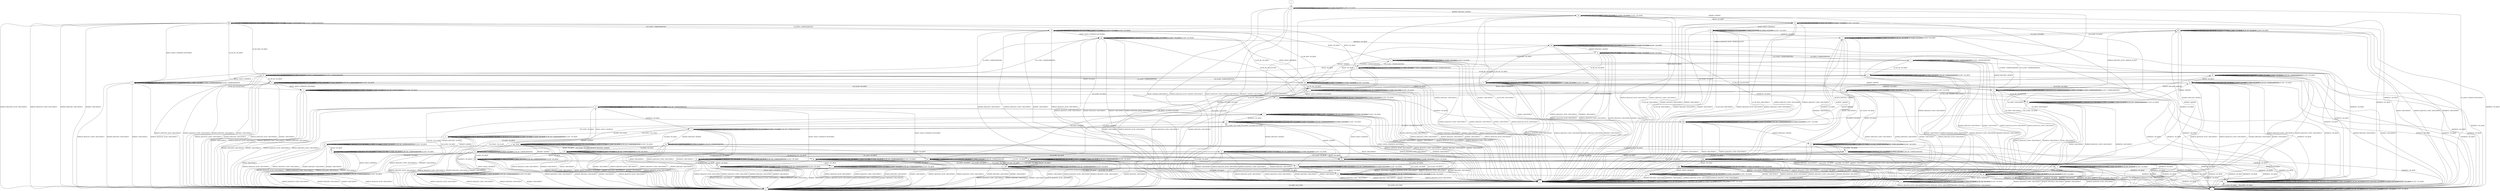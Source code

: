 digraph "" {
	graph ["Incoming time"=2.174516201019287,
		"Outgoing time"=3.0931763648986816,
		Output="{'States': 67, 'Transitions': 859, 'Filename': '../results/ssh/BitVise-BitVise-cvc4-1.dot'}",
		Reference="{'States': 67, 'Transitions': 859, 'Filename': '../subjects/ssh/BitVise.dot'}",
		Solver=cvc4,
		Updated="{'States': 67, 'Transitions': 859, 'Filename': '../subjects/ssh/BitVise.dot'}",
		"f-measure"=1.0,
		precision=1.0,
		recall=1.0
	];
	a -> a	[key=0,
		label="UA_PK_NOK / UNIMPLEMENTED"];
	a -> a	[key=1,
		label="CH_REQUEST_PTY / CH_NONE"];
	a -> a	[key=2,
		label="CH_DATA / CH_NONE"];
	a -> a	[key=3,
		label="UA_PK_OK / UNIMPLEMENTED"];
	a -> a	[key=4,
		label="CH_CLOSE / CH_NONE"];
	a -> a	[key=5,
		label="CH_EOF / CH_NONE"];
	a -> f	[key=0,
		label="SERVICE_REQUEST_AUTH / DISCONNECT"];
	a -> f	[key=1,
		label="SERVICE_REQUEST_CONN / DISCONNECT"];
	a -> f	[key=2,
		label="KEXINIT_PROCEED / DISCONNECT"];
	a -> f	[key=3,
		label="KEXINIT / DISCONNECT"];
	a -> l	[key=0,
		label="NEWKEYS / NO_RESP"];
	a -> p	[key=0,
		label="KEX30 / KEX31+NEWKEYS"];
	a -> mm	[key=0,
		label="CH_OPEN / NO_RESP"];
	b -> b	[key=0,
		label="UA_PK_NOK / UNIMPLEMENTED"];
	b -> b	[key=1,
		label="SERVICE_REQUEST_AUTH / SERVICE_ACCEPT"];
	b -> b	[key=2,
		label="CH_REQUEST_PTY / NO_RESP"];
	b -> b	[key=3,
		label="CH_OPEN / CH_MAX"];
	b -> b	[key=4,
		label="CH_DATA / NO_RESP"];
	b -> b	[key=5,
		label="UA_PK_OK / UNIMPLEMENTED"];
	b -> b	[key=6,
		label="CH_EOF / NO_RESP"];
	b -> g	[key=0,
		label="KEX30 / DISCONNECT"];
	b -> g	[key=1,
		label="SERVICE_REQUEST_CONN / DISCONNECT"];
	b -> g	[key=2,
		label="NEWKEYS / DISCONNECT"];
	b -> k	[key=0,
		label="KEXINIT / KEXINIT"];
	b -> rr	[key=0,
		label="CH_CLOSE / NO_RESP"];
	b -> xx	[key=0,
		label="KEXINIT_PROCEED / KEXINIT"];
	c -> c	[key=0,
		label="UA_PK_NOK / UNIMPLEMENTED"];
	c -> c	[key=1,
		label="KEX30 / NO_RESP"];
	c -> c	[key=2,
		label="CH_REQUEST_PTY / CH_NONE"];
	c -> c	[key=3,
		label="CH_DATA / CH_NONE"];
	c -> c	[key=4,
		label="UA_PK_OK / UNIMPLEMENTED"];
	c -> c	[key=5,
		label="CH_CLOSE / CH_NONE"];
	c -> c	[key=6,
		label="CH_EOF / CH_NONE"];
	c -> f	[key=0,
		label="SERVICE_REQUEST_AUTH / DISCONNECT"];
	c -> f	[key=1,
		label="SERVICE_REQUEST_CONN / DISCONNECT"];
	c -> f	[key=2,
		label="KEXINIT_PROCEED / DISCONNECT"];
	c -> f	[key=3,
		label="KEXINIT / DISCONNECT"];
	c -> cc	[key=0,
		label="CH_OPEN / CH_OPEN_SUCCESS"];
	c -> rr	[key=0,
		label="NEWKEYS / NO_RESP"];
	d -> d	[key=0,
		label="UA_PK_NOK / UNIMPLEMENTED"];
	d -> d	[key=1,
		label="CH_REQUEST_PTY / CH_NONE"];
	d -> d	[key=2,
		label="CH_DATA / CH_NONE"];
	d -> d	[key=3,
		label="UA_PK_OK / UNIMPLEMENTED"];
	d -> d	[key=4,
		label="CH_CLOSE / CH_NONE"];
	d -> d	[key=5,
		label="CH_EOF / CH_NONE"];
	d -> f	[key=0,
		label="SERVICE_REQUEST_AUTH / DISCONNECT"];
	d -> f	[key=1,
		label="SERVICE_REQUEST_CONN / DISCONNECT"];
	d -> f	[key=2,
		label="KEXINIT_PROCEED / DISCONNECT"];
	d -> f	[key=3,
		label="KEXINIT / DISCONNECT"];
	d -> l	[key=0,
		label="NEWKEYS / NO_RESP"];
	d -> s	[key=0,
		label="KEX30 / NO_RESP"];
	d -> ii	[key=0,
		label="CH_OPEN / NO_RESP"];
	e -> e	[key=0,
		label="UA_PK_NOK / UNIMPLEMENTED"];
	e -> e	[key=1,
		label="CH_REQUEST_PTY / NO_RESP"];
	e -> e	[key=2,
		label="CH_OPEN / CH_MAX"];
	e -> e	[key=3,
		label="CH_DATA / NO_RESP"];
	e -> e	[key=4,
		label="UA_PK_OK / UNIMPLEMENTED"];
	e -> e	[key=5,
		label="CH_EOF / NO_RESP"];
	e -> g	[key=0,
		label="SERVICE_REQUEST_AUTH / DISCONNECT"];
	e -> g	[key=1,
		label="SERVICE_REQUEST_CONN / DISCONNECT"];
	e -> g	[key=2,
		label="KEXINIT_PROCEED / DISCONNECT"];
	e -> g	[key=3,
		label="KEXINIT / DISCONNECT"];
	e -> y	[key=0,
		label="NEWKEYS / NO_RESP"];
	e -> ww	[key=0,
		label="CH_CLOSE / NO_RESP"];
	e -> jjj	[key=0,
		label="KEX30 / KEX31+NEWKEYS+BUFFERED"];
	f -> f	[key=0,
		label="UA_PK_NOK / NO_CONN"];
	f -> f	[key=1,
		label="KEX30 / NO_CONN"];
	f -> f	[key=2,
		label="SERVICE_REQUEST_AUTH / NO_CONN"];
	f -> f	[key=3,
		label="SERVICE_REQUEST_CONN / NO_CONN"];
	f -> f	[key=4,
		label="NEWKEYS / NO_CONN"];
	f -> f	[key=5,
		label="CH_REQUEST_PTY / CH_NONE"];
	f -> f	[key=6,
		label="CH_DATA / CH_NONE"];
	f -> f	[key=7,
		label="UA_PK_OK / NO_CONN"];
	f -> f	[key=8,
		label="KEXINIT_PROCEED / NO_CONN"];
	f -> f	[key=9,
		label="CH_CLOSE / CH_NONE"];
	f -> f	[key=10,
		label="KEXINIT / NO_CONN"];
	f -> f	[key=11,
		label="CH_EOF / CH_NONE"];
	f -> g	[key=0,
		label="CH_OPEN / NO_CONN"];
	g -> f	[key=0,
		label="CH_CLOSE / NO_CONN"];
	g -> g	[key=0,
		label="UA_PK_NOK / NO_CONN"];
	g -> g	[key=1,
		label="KEX30 / NO_CONN"];
	g -> g	[key=2,
		label="SERVICE_REQUEST_AUTH / NO_CONN"];
	g -> g	[key=3,
		label="SERVICE_REQUEST_CONN / NO_CONN"];
	g -> g	[key=4,
		label="NEWKEYS / NO_CONN"];
	g -> g	[key=5,
		label="CH_REQUEST_PTY / NO_CONN"];
	g -> g	[key=6,
		label="CH_OPEN / CH_MAX"];
	g -> g	[key=7,
		label="CH_DATA / NO_CONN"];
	g -> g	[key=8,
		label="UA_PK_OK / NO_CONN"];
	g -> g	[key=9,
		label="KEXINIT_PROCEED / NO_CONN"];
	g -> g	[key=10,
		label="KEXINIT / NO_CONN"];
	g -> g	[key=11,
		label="CH_EOF / NO_CONN"];
	h -> g	[key=0,
		label="SERVICE_REQUEST_AUTH / DISCONNECT"];
	h -> g	[key=1,
		label="SERVICE_REQUEST_CONN / DISCONNECT"];
	h -> g	[key=2,
		label="KEXINIT_PROCEED / DISCONNECT"];
	h -> g	[key=3,
		label="KEXINIT / DISCONNECT"];
	h -> h	[key=0,
		label="UA_PK_NOK / NO_RESP"];
	h -> h	[key=1,
		label="KEX30 / NO_RESP"];
	h -> h	[key=2,
		label="CH_REQUEST_PTY / NO_RESP"];
	h -> h	[key=3,
		label="CH_OPEN / CH_MAX"];
	h -> h	[key=4,
		label="CH_DATA / NO_RESP"];
	h -> h	[key=5,
		label="UA_PK_OK / NO_RESP"];
	h -> h	[key=6,
		label="CH_EOF / NO_RESP"];
	h -> r	[key=0,
		label="CH_CLOSE / NO_RESP"];
	h -> eee	[key=0,
		label="NEWKEYS / NO_RESP"];
	i -> vv	[key=0];
	j -> f	[key=0,
		label="KEX30 / DISCONNECT"];
	j -> f	[key=1,
		label="SERVICE_REQUEST_CONN / DISCONNECT"];
	j -> f	[key=2,
		label="NEWKEYS / DISCONNECT"];
	j -> j	[key=0,
		label="UA_PK_NOK / NO_RESP"];
	j -> j	[key=1,
		label="CH_REQUEST_PTY / CH_NONE"];
	j -> j	[key=2,
		label="CH_DATA / CH_NONE"];
	j -> j	[key=3,
		label="UA_PK_OK / NO_RESP"];
	j -> j	[key=4,
		label="CH_CLOSE / CH_NONE"];
	j -> j	[key=5,
		label="CH_EOF / CH_NONE"];
	j -> ddd	[key=0,
		label="KEXINIT_PROCEED / KEXINIT"];
	j -> eee	[key=0,
		label="CH_OPEN / NO_RESP"];
	j -> ggg	[key=0,
		label="KEXINIT / KEXINIT"];
	j -> ooo	[key=0,
		label="SERVICE_REQUEST_AUTH / SERVICE_ACCEPT"];
	k -> g	[key=0,
		label="SERVICE_REQUEST_AUTH / DISCONNECT"];
	k -> g	[key=1,
		label="SERVICE_REQUEST_CONN / DISCONNECT"];
	k -> g	[key=2,
		label="KEXINIT_PROCEED / DISCONNECT"];
	k -> g	[key=3,
		label="KEXINIT / DISCONNECT"];
	k -> k	[key=0,
		label="UA_PK_NOK / UNIMPLEMENTED"];
	k -> k	[key=1,
		label="CH_REQUEST_PTY / NO_RESP"];
	k -> k	[key=2,
		label="CH_OPEN / CH_MAX"];
	k -> k	[key=3,
		label="CH_DATA / NO_RESP"];
	k -> k	[key=4,
		label="UA_PK_OK / UNIMPLEMENTED"];
	k -> k	[key=5,
		label="CH_EOF / NO_RESP"];
	k -> y	[key=0,
		label="NEWKEYS / NO_RESP"];
	k -> bb	[key=0,
		label="CH_CLOSE / NO_RESP"];
	k -> ll	[key=0,
		label="KEX30 / KEX31+NEWKEYS"];
	l -> l	[key=0,
		label="UA_PK_NOK / NO_RESP"];
	l -> l	[key=1,
		label="KEX30 / NO_RESP"];
	l -> l	[key=2,
		label="SERVICE_REQUEST_AUTH / NO_RESP"];
	l -> l	[key=3,
		label="SERVICE_REQUEST_CONN / NO_RESP"];
	l -> l	[key=4,
		label="NEWKEYS / NO_RESP"];
	l -> l	[key=5,
		label="CH_REQUEST_PTY / CH_NONE"];
	l -> l	[key=6,
		label="CH_DATA / CH_NONE"];
	l -> l	[key=7,
		label="UA_PK_OK / NO_RESP"];
	l -> l	[key=8,
		label="KEXINIT_PROCEED / NO_RESP"];
	l -> l	[key=9,
		label="CH_CLOSE / CH_NONE"];
	l -> l	[key=10,
		label="KEXINIT / NO_RESP"];
	l -> l	[key=11,
		label="CH_EOF / CH_NONE"];
	l -> y	[key=0,
		label="CH_OPEN / NO_RESP"];
	m -> g	[key=0,
		label="SERVICE_REQUEST_AUTH / DISCONNECT"];
	m -> g	[key=1,
		label="SERVICE_REQUEST_CONN / DISCONNECT"];
	m -> g	[key=2,
		label="KEXINIT_PROCEED / DISCONNECT"];
	m -> g	[key=3,
		label="KEXINIT / DISCONNECT"];
	m -> m	[key=0,
		label="UA_PK_NOK / UNIMPLEMENTED"];
	m -> m	[key=1,
		label="CH_OPEN / CH_MAX"];
	m -> m	[key=2,
		label="UA_PK_OK / UNIMPLEMENTED"];
	m -> y	[key=0,
		label="NEWKEYS / NO_RESP"];
	m -> cc	[key=0,
		label="KEX30 / KEX31+NEWKEYS"];
	m -> mm	[key=0,
		label="CH_REQUEST_PTY / NO_RESP"];
	m -> ww	[key=0,
		label="CH_CLOSE / NO_RESP"];
	m -> bbb	[key=0,
		label="CH_DATA / NO_RESP"];
	m -> nnn	[key=0,
		label="CH_EOF / NO_RESP"];
	n -> g	[key=0,
		label="SERVICE_REQUEST_AUTH / DISCONNECT"];
	n -> g	[key=1,
		label="SERVICE_REQUEST_CONN / DISCONNECT"];
	n -> g	[key=2,
		label="KEXINIT_PROCEED / DISCONNECT"];
	n -> g	[key=3,
		label="KEXINIT / DISCONNECT"];
	n -> n	[key=0,
		label="UA_PK_NOK / NO_RESP"];
	n -> n	[key=1,
		label="CH_REQUEST_PTY / UNIMPLEMENTED"];
	n -> n	[key=2,
		label="CH_OPEN / CH_MAX"];
	n -> n	[key=3,
		label="CH_DATA / UNIMPLEMENTED"];
	n -> n	[key=4,
		label="CH_EOF / UNIMPLEMENTED"];
	n -> q	[key=0,
		label="UA_PK_OK / NO_RESP"];
	n -> u	[key=0,
		label="CH_CLOSE / UNIMPLEMENTED"];
	n -> y	[key=0,
		label="NEWKEYS / NO_RESP"];
	n -> kkk	[key=0,
		label="KEX30 / NO_RESP"];
	o -> f	[key=0,
		label="SERVICE_REQUEST_AUTH / DISCONNECT"];
	o -> f	[key=1,
		label="SERVICE_REQUEST_CONN / DISCONNECT"];
	o -> f	[key=2,
		label="KEXINIT_PROCEED / DISCONNECT"];
	o -> f	[key=3,
		label="KEXINIT / DISCONNECT"];
	o -> l	[key=0,
		label="NEWKEYS / NO_RESP"];
	o -> o	[key=0,
		label="UA_PK_NOK / UNIMPLEMENTED"];
	o -> o	[key=1,
		label="CH_REQUEST_PTY / CH_NONE"];
	o -> o	[key=2,
		label="CH_DATA / CH_NONE"];
	o -> o	[key=3,
		label="UA_PK_OK / UNIMPLEMENTED"];
	o -> o	[key=4,
		label="CH_CLOSE / CH_NONE"];
	o -> o	[key=5,
		label="CH_EOF / CH_NONE"];
	o -> oo	[key=0,
		label="CH_OPEN / NO_RESP"];
	o -> ww	[key=0,
		label="KEX30 / NO_RESP"];
	p -> f	[key=0,
		label="SERVICE_REQUEST_AUTH / DISCONNECT"];
	p -> f	[key=1,
		label="SERVICE_REQUEST_CONN / DISCONNECT"];
	p -> f	[key=2,
		label="KEXINIT_PROCEED / DISCONNECT"];
	p -> f	[key=3,
		label="KEXINIT / DISCONNECT"];
	p -> p	[key=0,
		label="UA_PK_NOK / UNIMPLEMENTED"];
	p -> p	[key=1,
		label="KEX30 / NO_RESP"];
	p -> p	[key=2,
		label="CH_REQUEST_PTY / CH_NONE"];
	p -> p	[key=3,
		label="CH_DATA / CH_NONE"];
	p -> p	[key=4,
		label="UA_PK_OK / UNIMPLEMENTED"];
	p -> p	[key=5,
		label="CH_CLOSE / CH_NONE"];
	p -> p	[key=6,
		label="CH_EOF / CH_NONE"];
	p -> cc	[key=0,
		label="CH_OPEN / CH_OPEN_SUCCESS"];
	p -> hhh	[key=0,
		label="NEWKEYS / NO_RESP"];
	q -> d	[key=0,
		label="CH_CLOSE / NO_RESP"];
	q -> g	[key=0,
		label="SERVICE_REQUEST_AUTH / DISCONNECT"];
	q -> g	[key=1,
		label="SERVICE_REQUEST_CONN / DISCONNECT"];
	q -> g	[key=2,
		label="KEXINIT_PROCEED / DISCONNECT"];
	q -> g	[key=3,
		label="KEXINIT / DISCONNECT"];
	q -> q	[key=0,
		label="UA_PK_NOK / UNIMPLEMENTED"];
	q -> q	[key=1,
		label="CH_REQUEST_PTY / NO_RESP"];
	q -> q	[key=2,
		label="CH_OPEN / CH_MAX"];
	q -> q	[key=3,
		label="CH_DATA / NO_RESP"];
	q -> q	[key=4,
		label="UA_PK_OK / UNIMPLEMENTED"];
	q -> q	[key=5,
		label="CH_EOF / NO_RESP"];
	q -> y	[key=0,
		label="NEWKEYS / NO_RESP"];
	q -> tt	[key=0,
		label="KEX30 / NO_RESP"];
	r -> f	[key=0,
		label="SERVICE_REQUEST_AUTH / DISCONNECT"];
	r -> f	[key=1,
		label="SERVICE_REQUEST_CONN / DISCONNECT"];
	r -> f	[key=2,
		label="KEXINIT_PROCEED / DISCONNECT"];
	r -> f	[key=3,
		label="KEXINIT / DISCONNECT"];
	r -> h	[key=0,
		label="CH_OPEN / NO_RESP"];
	r -> j	[key=0,
		label="NEWKEYS / NO_RESP"];
	r -> r	[key=0,
		label="UA_PK_NOK / NO_RESP"];
	r -> r	[key=1,
		label="KEX30 / NO_RESP"];
	r -> r	[key=2,
		label="CH_REQUEST_PTY / CH_NONE"];
	r -> r	[key=3,
		label="CH_DATA / CH_NONE"];
	r -> r	[key=4,
		label="UA_PK_OK / NO_RESP"];
	r -> r	[key=5,
		label="CH_CLOSE / CH_NONE"];
	r -> r	[key=6,
		label="CH_EOF / CH_NONE"];
	s -> f	[key=0,
		label="SERVICE_REQUEST_AUTH / DISCONNECT"];
	s -> f	[key=1,
		label="SERVICE_REQUEST_CONN / DISCONNECT"];
	s -> f	[key=2,
		label="KEXINIT_PROCEED / DISCONNECT"];
	s -> f	[key=3,
		label="KEXINIT / DISCONNECT"];
	s -> l	[key=0,
		label="NEWKEYS / NO_RESP"];
	s -> p	[key=0,
		label="KEX30 / KEX31+NEWKEYS+BUFFERED"];
	s -> s	[key=0,
		label="UA_PK_NOK / UNIMPLEMENTED"];
	s -> s	[key=1,
		label="CH_REQUEST_PTY / CH_NONE"];
	s -> s	[key=2,
		label="CH_DATA / CH_NONE"];
	s -> s	[key=3,
		label="UA_PK_OK / UNIMPLEMENTED"];
	s -> s	[key=4,
		label="CH_CLOSE / CH_NONE"];
	s -> s	[key=5,
		label="CH_EOF / CH_NONE"];
	s -> mm	[key=0,
		label="CH_OPEN / NO_RESP"];
	t -> g	[key=0,
		label="SERVICE_REQUEST_AUTH / DISCONNECT"];
	t -> g	[key=1,
		label="SERVICE_REQUEST_CONN / DISCONNECT"];
	t -> g	[key=2,
		label="KEXINIT_PROCEED / DISCONNECT"];
	t -> g	[key=3,
		label="KEXINIT / DISCONNECT"];
	t -> n	[key=0,
		label="UA_PK_NOK / NO_RESP"];
	t -> q	[key=0,
		label="UA_PK_OK / NO_RESP"];
	t -> t	[key=0,
		label="CH_REQUEST_PTY / UNIMPLEMENTED"];
	t -> t	[key=1,
		label="CH_OPEN / CH_MAX"];
	t -> t	[key=2,
		label="CH_DATA / UNIMPLEMENTED"];
	t -> t	[key=3,
		label="CH_EOF / UNIMPLEMENTED"];
	t -> y	[key=0,
		label="NEWKEYS / NO_RESP"];
	t -> yy	[key=0,
		label="KEX30 / NO_RESP"];
	t -> iii	[key=0,
		label="CH_CLOSE / UNIMPLEMENTED"];
	u -> d	[key=0,
		label="UA_PK_OK / NO_RESP"];
	u -> f	[key=0,
		label="SERVICE_REQUEST_AUTH / DISCONNECT"];
	u -> f	[key=1,
		label="SERVICE_REQUEST_CONN / DISCONNECT"];
	u -> f	[key=2,
		label="KEXINIT_PROCEED / DISCONNECT"];
	u -> f	[key=3,
		label="KEXINIT / DISCONNECT"];
	u -> l	[key=0,
		label="NEWKEYS / NO_RESP"];
	u -> n	[key=0,
		label="CH_OPEN / UNIMPLEMENTED"];
	u -> u	[key=0,
		label="UA_PK_NOK / NO_RESP"];
	u -> u	[key=1,
		label="CH_REQUEST_PTY / CH_NONE"];
	u -> u	[key=2,
		label="CH_DATA / CH_NONE"];
	u -> u	[key=3,
		label="CH_CLOSE / CH_NONE"];
	u -> u	[key=4,
		label="CH_EOF / CH_NONE"];
	u -> ff	[key=0,
		label="KEX30 / NO_RESP"];
	v -> g	[key=0,
		label="SERVICE_REQUEST_AUTH / DISCONNECT"];
	v -> g	[key=1,
		label="SERVICE_REQUEST_CONN / DISCONNECT"];
	v -> g	[key=2,
		label="KEXINIT_PROCEED / DISCONNECT"];
	v -> g	[key=3,
		label="KEXINIT / DISCONNECT"];
	v -> v	[key=0,
		label="UA_PK_NOK / UA_FAILURE"];
	v -> v	[key=1,
		label="KEX30 / NO_RESP"];
	v -> v	[key=2,
		label="CH_REQUEST_PTY / UNIMPLEMENTED"];
	v -> v	[key=3,
		label="CH_OPEN / CH_MAX"];
	v -> v	[key=4,
		label="CH_DATA / UNIMPLEMENTED"];
	v -> v	[key=5,
		label="CH_EOF / UNIMPLEMENTED"];
	v -> x	[key=0,
		label="UA_PK_OK / UA_SUCCESS"];
	v -> gg	[key=0,
		label="CH_CLOSE / UNIMPLEMENTED"];
	v -> ss	[key=0,
		label="NEWKEYS / NO_RESP"];
	w -> g	[key=0,
		label="SERVICE_REQUEST_AUTH / DISCONNECT"];
	w -> g	[key=1,
		label="SERVICE_REQUEST_CONN / DISCONNECT"];
	w -> g	[key=2,
		label="KEXINIT_PROCEED / DISCONNECT"];
	w -> g	[key=3,
		label="KEXINIT / DISCONNECT"];
	w -> w	[key=0,
		label="UA_PK_NOK / NO_RESP"];
	w -> w	[key=1,
		label="CH_REQUEST_PTY / NO_RESP"];
	w -> w	[key=2,
		label="CH_OPEN / CH_MAX"];
	w -> w	[key=3,
		label="CH_DATA / NO_RESP"];
	w -> w	[key=4,
		label="UA_PK_OK / NO_RESP"];
	w -> w	[key=5,
		label="CH_EOF / NO_RESP"];
	w -> y	[key=0,
		label="NEWKEYS / NO_RESP"];
	w -> pp	[key=0,
		label="KEX30 / NO_RESP"];
	w -> ddd	[key=0,
		label="CH_CLOSE / NO_RESP"];
	x -> g	[key=0,
		label="SERVICE_REQUEST_AUTH / DISCONNECT"];
	x -> g	[key=1,
		label="SERVICE_REQUEST_CONN / DISCONNECT"];
	x -> g	[key=2,
		label="KEXINIT_PROCEED / DISCONNECT"];
	x -> g	[key=3,
		label="KEXINIT / DISCONNECT"];
	x -> p	[key=0,
		label="CH_CLOSE / NO_RESP"];
	x -> x	[key=0,
		label="UA_PK_NOK / UNIMPLEMENTED"];
	x -> x	[key=1,
		label="KEX30 / NO_RESP"];
	x -> x	[key=2,
		label="CH_REQUEST_PTY / NO_RESP"];
	x -> x	[key=3,
		label="CH_OPEN / CH_MAX"];
	x -> x	[key=4,
		label="CH_DATA / NO_RESP"];
	x -> x	[key=5,
		label="UA_PK_OK / UNIMPLEMENTED"];
	x -> x	[key=6,
		label="CH_EOF / NO_RESP"];
	x -> fff	[key=0,
		label="NEWKEYS / NO_RESP"];
	y -> l	[key=0,
		label="CH_CLOSE / NO_RESP"];
	y -> y	[key=0,
		label="UA_PK_NOK / NO_RESP"];
	y -> y	[key=1,
		label="KEX30 / NO_RESP"];
	y -> y	[key=2,
		label="SERVICE_REQUEST_AUTH / NO_RESP"];
	y -> y	[key=3,
		label="SERVICE_REQUEST_CONN / NO_RESP"];
	y -> y	[key=4,
		label="NEWKEYS / NO_RESP"];
	y -> y	[key=5,
		label="CH_REQUEST_PTY / NO_RESP"];
	y -> y	[key=6,
		label="CH_OPEN / CH_MAX"];
	y -> y	[key=7,
		label="CH_DATA / NO_RESP"];
	y -> y	[key=8,
		label="UA_PK_OK / NO_RESP"];
	y -> y	[key=9,
		label="KEXINIT_PROCEED / NO_RESP"];
	y -> y	[key=10,
		label="KEXINIT / NO_RESP"];
	y -> y	[key=11,
		label="CH_EOF / NO_RESP"];
	z -> b	[key=0,
		label="CH_EOF / CH_CLOSE"];
	z -> g	[key=0,
		label="KEX30 / DISCONNECT"];
	z -> g	[key=1,
		label="SERVICE_REQUEST_CONN / DISCONNECT"];
	z -> g	[key=2,
		label="NEWKEYS / DISCONNECT"];
	z -> m	[key=0,
		label="KEXINIT / KEXINIT"];
	z -> z	[key=0,
		label="UA_PK_NOK / UNIMPLEMENTED"];
	z -> z	[key=1,
		label="SERVICE_REQUEST_AUTH / SERVICE_ACCEPT"];
	z -> z	[key=2,
		label="CH_REQUEST_PTY / CH_SUCCESS"];
	z -> z	[key=3,
		label="CH_OPEN / CH_MAX"];
	z -> z	[key=4,
		label="UA_PK_OK / UNIMPLEMENTED"];
	z -> ee	[key=0,
		label="KEXINIT_PROCEED / KEXINIT"];
	z -> rr	[key=0,
		label="CH_CLOSE / CH_CLOSE"];
	z -> mmm	[key=0,
		label="CH_DATA / NO_RESP"];
	aa -> a	[key=0,
		label="CH_CLOSE / NO_RESP"];
	aa -> g	[key=0,
		label="SERVICE_REQUEST_AUTH / DISCONNECT"];
	aa -> g	[key=1,
		label="SERVICE_REQUEST_CONN / DISCONNECT"];
	aa -> g	[key=2,
		label="KEXINIT_PROCEED / DISCONNECT"];
	aa -> g	[key=3,
		label="KEXINIT / DISCONNECT"];
	aa -> x	[key=0,
		label="KEX30 / KEX31+NEWKEYS"];
	aa -> y	[key=0,
		label="NEWKEYS / NO_RESP"];
	aa -> aa	[key=0,
		label="UA_PK_NOK / UNIMPLEMENTED"];
	aa -> aa	[key=1,
		label="CH_REQUEST_PTY / NO_RESP"];
	aa -> aa	[key=2,
		label="CH_OPEN / CH_MAX"];
	aa -> aa	[key=3,
		label="CH_DATA / NO_RESP"];
	aa -> aa	[key=4,
		label="UA_PK_OK / UNIMPLEMENTED"];
	aa -> aa	[key=5,
		label="CH_EOF / NO_RESP"];
	bb -> c	[key=0,
		label="KEX30 / KEX31+NEWKEYS"];
	bb -> f	[key=0,
		label="SERVICE_REQUEST_AUTH / DISCONNECT"];
	bb -> f	[key=1,
		label="SERVICE_REQUEST_CONN / DISCONNECT"];
	bb -> f	[key=2,
		label="KEXINIT_PROCEED / DISCONNECT"];
	bb -> f	[key=3,
		label="KEXINIT / DISCONNECT"];
	bb -> l	[key=0,
		label="NEWKEYS / NO_RESP"];
	bb -> bb	[key=0,
		label="UA_PK_NOK / UNIMPLEMENTED"];
	bb -> bb	[key=1,
		label="CH_REQUEST_PTY / CH_NONE"];
	bb -> bb	[key=2,
		label="CH_DATA / CH_NONE"];
	bb -> bb	[key=3,
		label="UA_PK_OK / UNIMPLEMENTED"];
	bb -> bb	[key=4,
		label="CH_CLOSE / CH_NONE"];
	bb -> bb	[key=5,
		label="CH_EOF / CH_NONE"];
	bb -> uu	[key=0,
		label="CH_OPEN / NO_RESP"];
	cc -> c	[key=0,
		label="CH_CLOSE / CH_CLOSE"];
	cc -> g	[key=0,
		label="SERVICE_REQUEST_AUTH / DISCONNECT"];
	cc -> g	[key=1,
		label="SERVICE_REQUEST_CONN / DISCONNECT"];
	cc -> g	[key=2,
		label="KEXINIT_PROCEED / DISCONNECT"];
	cc -> g	[key=3,
		label="KEXINIT / DISCONNECT"];
	cc -> z	[key=0,
		label="NEWKEYS / NO_RESP"];
	cc -> cc	[key=0,
		label="UA_PK_NOK / UNIMPLEMENTED"];
	cc -> cc	[key=1,
		label="KEX30 / NO_RESP"];
	cc -> cc	[key=2,
		label="CH_REQUEST_PTY / CH_SUCCESS"];
	cc -> cc	[key=3,
		label="CH_OPEN / CH_MAX"];
	cc -> cc	[key=4,
		label="UA_PK_OK / UNIMPLEMENTED"];
	cc -> ll	[key=0,
		label="CH_EOF / CH_CLOSE"];
	cc -> jjj	[key=0,
		label="CH_DATA / NO_RESP"];
	dd -> g	[key=0,
		label="SERVICE_REQUEST_AUTH / DISCONNECT"];
	dd -> g	[key=1,
		label="SERVICE_REQUEST_CONN / DISCONNECT"];
	dd -> g	[key=2,
		label="KEXINIT_PROCEED / DISCONNECT"];
	dd -> g	[key=3,
		label="KEXINIT / DISCONNECT"];
	dd -> o	[key=0,
		label="CH_CLOSE / NO_RESP"];
	dd -> y	[key=0,
		label="NEWKEYS / NO_RESP"];
	dd -> dd	[key=0,
		label="UA_PK_NOK / UNIMPLEMENTED"];
	dd -> dd	[key=1,
		label="CH_REQUEST_PTY / NO_RESP"];
	dd -> dd	[key=2,
		label="CH_OPEN / CH_MAX"];
	dd -> dd	[key=3,
		label="CH_DATA / NO_RESP"];
	dd -> dd	[key=4,
		label="UA_PK_OK / UNIMPLEMENTED"];
	dd -> dd	[key=5,
		label="CH_EOF / NO_RESP"];
	dd -> nnn	[key=0,
		label="KEX30 / NO_RESP"];
	ee -> g	[key=0,
		label="SERVICE_REQUEST_AUTH / DISCONNECT"];
	ee -> g	[key=1,
		label="SERVICE_REQUEST_CONN / DISCONNECT"];
	ee -> g	[key=2,
		label="KEXINIT_PROCEED / DISCONNECT"];
	ee -> g	[key=3,
		label="KEXINIT / DISCONNECT"];
	ee -> m	[key=0,
		label="KEX30 / NO_RESP"];
	ee -> o	[key=0,
		label="CH_CLOSE / NO_RESP"];
	ee -> y	[key=0,
		label="NEWKEYS / NO_RESP"];
	ee -> dd	[key=0,
		label="CH_EOF / NO_RESP"];
	ee -> ee	[key=0,
		label="UA_PK_NOK / UNIMPLEMENTED"];
	ee -> ee	[key=1,
		label="CH_OPEN / CH_MAX"];
	ee -> ee	[key=2,
		label="UA_PK_OK / UNIMPLEMENTED"];
	ee -> ii	[key=0,
		label="CH_REQUEST_PTY / NO_RESP"];
	ee -> kk	[key=0,
		label="CH_DATA / NO_RESP"];
	ff -> f	[key=0,
		label="SERVICE_REQUEST_AUTH / DISCONNECT"];
	ff -> f	[key=1,
		label="SERVICE_REQUEST_CONN / DISCONNECT"];
	ff -> f	[key=2,
		label="KEXINIT_PROCEED / DISCONNECT"];
	ff -> f	[key=3,
		label="KEXINIT / DISCONNECT"];
	ff -> l	[key=0,
		label="NEWKEYS / NO_RESP"];
	ff -> s	[key=0,
		label="UA_PK_OK / NO_RESP"];
	ff -> ff	[key=0,
		label="UA_PK_NOK / NO_RESP"];
	ff -> ff	[key=1,
		label="CH_REQUEST_PTY / CH_NONE"];
	ff -> ff	[key=2,
		label="CH_DATA / CH_NONE"];
	ff -> ff	[key=3,
		label="CH_CLOSE / CH_NONE"];
	ff -> ff	[key=4,
		label="CH_EOF / CH_NONE"];
	ff -> gg	[key=0,
		label="KEX30 / KEX31+NEWKEYS+BUFFERED"];
	ff -> kkk	[key=0,
		label="CH_OPEN / UNIMPLEMENTED"];
	gg -> f	[key=0,
		label="SERVICE_REQUEST_AUTH / DISCONNECT"];
	gg -> f	[key=1,
		label="SERVICE_REQUEST_CONN / DISCONNECT"];
	gg -> f	[key=2,
		label="KEXINIT_PROCEED / DISCONNECT"];
	gg -> f	[key=3,
		label="KEXINIT / DISCONNECT"];
	gg -> p	[key=0,
		label="UA_PK_OK / UA_SUCCESS"];
	gg -> v	[key=0,
		label="CH_OPEN / UNIMPLEMENTED"];
	gg -> gg	[key=0,
		label="UA_PK_NOK / UA_FAILURE"];
	gg -> gg	[key=1,
		label="KEX30 / NO_RESP"];
	gg -> gg	[key=2,
		label="CH_REQUEST_PTY / CH_NONE"];
	gg -> gg	[key=3,
		label="CH_DATA / CH_NONE"];
	gg -> gg	[key=4,
		label="CH_CLOSE / CH_NONE"];
	gg -> gg	[key=5,
		label="CH_EOF / CH_NONE"];
	gg -> ooo	[key=0,
		label="NEWKEYS / NO_RESP"];
	hh -> f	[key=0,
		label="UA_PK_NOK / DISCONNECT"];
	hh -> f	[key=1,
		label="SERVICE_REQUEST_AUTH / DISCONNECT"];
	hh -> f	[key=2,
		label="SERVICE_REQUEST_CONN / DISCONNECT"];
	hh -> f	[key=3,
		label="UA_PK_OK / DISCONNECT"];
	hh -> f	[key=4,
		label="KEXINIT_PROCEED / DISCONNECT"];
	hh -> f	[key=5,
		label="KEXINIT / DISCONNECT"];
	hh -> g	[key=0,
		label="CH_OPEN / DISCONNECT"];
	hh -> l	[key=0,
		label="NEWKEYS / NO_RESP"];
	hh -> hh	[key=0,
		label="CH_REQUEST_PTY / CH_NONE"];
	hh -> hh	[key=1,
		label="CH_DATA / CH_NONE"];
	hh -> hh	[key=2,
		label="CH_CLOSE / CH_NONE"];
	hh -> hh	[key=3,
		label="CH_EOF / CH_NONE"];
	hh -> ccc	[key=0,
		label="KEX30 / NO_RESP"];
	ii -> g	[key=0,
		label="SERVICE_REQUEST_AUTH / DISCONNECT"];
	ii -> g	[key=1,
		label="SERVICE_REQUEST_CONN / DISCONNECT"];
	ii -> g	[key=2,
		label="KEXINIT_PROCEED / DISCONNECT"];
	ii -> g	[key=3,
		label="KEXINIT / DISCONNECT"];
	ii -> o	[key=0,
		label="CH_CLOSE / NO_RESP"];
	ii -> y	[key=0,
		label="NEWKEYS / NO_RESP"];
	ii -> dd	[key=0,
		label="CH_EOF / NO_RESP"];
	ii -> ii	[key=0,
		label="UA_PK_NOK / UNIMPLEMENTED"];
	ii -> ii	[key=1,
		label="CH_REQUEST_PTY / NO_RESP"];
	ii -> ii	[key=2,
		label="CH_OPEN / CH_MAX"];
	ii -> ii	[key=3,
		label="UA_PK_OK / UNIMPLEMENTED"];
	ii -> mm	[key=0,
		label="KEX30 / NO_RESP"];
	ii -> qq	[key=0,
		label="CH_DATA / NO_RESP"];
	jj -> a	[key=0,
		label="KEX30 / NO_RESP"];
	jj -> f	[key=0,
		label="SERVICE_REQUEST_AUTH / DISCONNECT"];
	jj -> f	[key=1,
		label="SERVICE_REQUEST_CONN / DISCONNECT"];
	jj -> f	[key=2,
		label="KEXINIT_PROCEED / DISCONNECT"];
	jj -> f	[key=3,
		label="KEXINIT / DISCONNECT"];
	jj -> l	[key=0,
		label="NEWKEYS / NO_RESP"];
	jj -> ii	[key=0,
		label="CH_OPEN / NO_RESP"];
	jj -> jj	[key=0,
		label="UA_PK_NOK / UNIMPLEMENTED"];
	jj -> jj	[key=1,
		label="CH_REQUEST_PTY / CH_NONE"];
	jj -> jj	[key=2,
		label="CH_DATA / CH_NONE"];
	jj -> jj	[key=3,
		label="UA_PK_OK / UNIMPLEMENTED"];
	jj -> jj	[key=4,
		label="CH_CLOSE / CH_NONE"];
	jj -> jj	[key=5,
		label="CH_EOF / CH_NONE"];
	kk -> g	[key=0,
		label="SERVICE_REQUEST_AUTH / DISCONNECT"];
	kk -> g	[key=1,
		label="SERVICE_REQUEST_CONN / DISCONNECT"];
	kk -> g	[key=2,
		label="KEXINIT_PROCEED / DISCONNECT"];
	kk -> g	[key=3,
		label="KEXINIT / DISCONNECT"];
	kk -> o	[key=0,
		label="CH_CLOSE / NO_RESP"];
	kk -> y	[key=0,
		label="NEWKEYS / NO_RESP"];
	kk -> kk	[key=0,
		label="UA_PK_NOK / UNIMPLEMENTED"];
	kk -> kk	[key=1,
		label="CH_OPEN / CH_MAX"];
	kk -> kk	[key=2,
		label="CH_DATA / NO_RESP"];
	kk -> kk	[key=3,
		label="UA_PK_OK / UNIMPLEMENTED"];
	kk -> kk	[key=4,
		label="CH_EOF / NO_RESP"];
	kk -> qq	[key=0,
		label="CH_REQUEST_PTY / NO_RESP"];
	kk -> bbb	[key=0,
		label="KEX30 / NO_RESP"];
	ll -> b	[key=0,
		label="NEWKEYS / NO_RESP"];
	ll -> c	[key=0,
		label="CH_CLOSE / NO_RESP"];
	ll -> g	[key=0,
		label="SERVICE_REQUEST_AUTH / DISCONNECT"];
	ll -> g	[key=1,
		label="SERVICE_REQUEST_CONN / DISCONNECT"];
	ll -> g	[key=2,
		label="KEXINIT_PROCEED / DISCONNECT"];
	ll -> g	[key=3,
		label="KEXINIT / DISCONNECT"];
	ll -> ll	[key=0,
		label="UA_PK_NOK / UNIMPLEMENTED"];
	ll -> ll	[key=1,
		label="KEX30 / NO_RESP"];
	ll -> ll	[key=2,
		label="CH_REQUEST_PTY / NO_RESP"];
	ll -> ll	[key=3,
		label="CH_OPEN / CH_MAX"];
	ll -> ll	[key=4,
		label="CH_DATA / NO_RESP"];
	ll -> ll	[key=5,
		label="UA_PK_OK / UNIMPLEMENTED"];
	ll -> ll	[key=6,
		label="CH_EOF / NO_RESP"];
	mm -> e	[key=0,
		label="CH_DATA / NO_RESP"];
	mm -> g	[key=0,
		label="SERVICE_REQUEST_AUTH / DISCONNECT"];
	mm -> g	[key=1,
		label="SERVICE_REQUEST_CONN / DISCONNECT"];
	mm -> g	[key=2,
		label="KEXINIT_PROCEED / DISCONNECT"];
	mm -> g	[key=3,
		label="KEXINIT / DISCONNECT"];
	mm -> y	[key=0,
		label="NEWKEYS / NO_RESP"];
	mm -> cc	[key=0,
		label="KEX30 / KEX31+NEWKEYS+BUFFERED"];
	mm -> mm	[key=0,
		label="UA_PK_NOK / UNIMPLEMENTED"];
	mm -> mm	[key=1,
		label="CH_REQUEST_PTY / NO_RESP"];
	mm -> mm	[key=2,
		label="CH_OPEN / CH_MAX"];
	mm -> mm	[key=3,
		label="UA_PK_OK / UNIMPLEMENTED"];
	mm -> ww	[key=0,
		label="CH_CLOSE / NO_RESP"];
	mm -> nnn	[key=0,
		label="CH_EOF / NO_RESP"];
	nn -> f	[key=0,
		label="UA_PK_NOK / DISCONNECT"];
	nn -> f	[key=1,
		label="SERVICE_REQUEST_AUTH / DISCONNECT"];
	nn -> f	[key=2,
		label="SERVICE_REQUEST_CONN / DISCONNECT"];
	nn -> f	[key=3,
		label="UA_PK_OK / DISCONNECT"];
	nn -> f	[key=4,
		label="KEXINIT_PROCEED / DISCONNECT"];
	nn -> f	[key=5,
		label="KEXINIT / DISCONNECT"];
	nn -> g	[key=0,
		label="CH_OPEN / DISCONNECT"];
	nn -> j	[key=0,
		label="NEWKEYS / NO_RESP"];
	nn -> nn	[key=0,
		label="KEX30 / NO_RESP"];
	nn -> nn	[key=1,
		label="CH_REQUEST_PTY / CH_NONE"];
	nn -> nn	[key=2,
		label="CH_DATA / CH_NONE"];
	nn -> nn	[key=3,
		label="CH_CLOSE / CH_NONE"];
	nn -> nn	[key=4,
		label="CH_EOF / CH_NONE"];
	oo -> g	[key=0,
		label="SERVICE_REQUEST_AUTH / DISCONNECT"];
	oo -> g	[key=1,
		label="SERVICE_REQUEST_CONN / DISCONNECT"];
	oo -> g	[key=2,
		label="KEXINIT_PROCEED / DISCONNECT"];
	oo -> g	[key=3,
		label="KEXINIT / DISCONNECT"];
	oo -> o	[key=0,
		label="CH_CLOSE / NO_RESP"];
	oo -> y	[key=0,
		label="NEWKEYS / NO_RESP"];
	oo -> oo	[key=0,
		label="UA_PK_NOK / UNIMPLEMENTED"];
	oo -> oo	[key=1,
		label="CH_REQUEST_PTY / NO_RESP"];
	oo -> oo	[key=2,
		label="CH_OPEN / CH_MAX"];
	oo -> oo	[key=3,
		label="CH_DATA / NO_RESP"];
	oo -> oo	[key=4,
		label="UA_PK_OK / UNIMPLEMENTED"];
	oo -> oo	[key=5,
		label="CH_EOF / NO_RESP"];
	oo -> uu	[key=0,
		label="KEX30 / NO_RESP"];
	pp -> g	[key=0,
		label="SERVICE_REQUEST_AUTH / DISCONNECT"];
	pp -> g	[key=1,
		label="SERVICE_REQUEST_CONN / DISCONNECT"];
	pp -> g	[key=2,
		label="KEXINIT_PROCEED / DISCONNECT"];
	pp -> g	[key=3,
		label="KEXINIT / DISCONNECT"];
	pp -> h	[key=0,
		label="KEX30 / KEX31+NEWKEYS"];
	pp -> y	[key=0,
		label="NEWKEYS / NO_RESP"];
	pp -> pp	[key=0,
		label="UA_PK_NOK / NO_RESP"];
	pp -> pp	[key=1,
		label="CH_REQUEST_PTY / NO_RESP"];
	pp -> pp	[key=2,
		label="CH_OPEN / CH_MAX"];
	pp -> pp	[key=3,
		label="CH_DATA / NO_RESP"];
	pp -> pp	[key=4,
		label="UA_PK_OK / NO_RESP"];
	pp -> pp	[key=5,
		label="CH_EOF / NO_RESP"];
	pp -> ggg	[key=0,
		label="CH_CLOSE / NO_RESP"];
	qq -> e	[key=0,
		label="KEX30 / NO_RESP"];
	qq -> g	[key=0,
		label="SERVICE_REQUEST_AUTH / DISCONNECT"];
	qq -> g	[key=1,
		label="SERVICE_REQUEST_CONN / DISCONNECT"];
	qq -> g	[key=2,
		label="KEXINIT_PROCEED / DISCONNECT"];
	qq -> g	[key=3,
		label="KEXINIT / DISCONNECT"];
	qq -> o	[key=0,
		label="CH_CLOSE / NO_RESP"];
	qq -> y	[key=0,
		label="NEWKEYS / NO_RESP"];
	qq -> qq	[key=0,
		label="UA_PK_NOK / UNIMPLEMENTED"];
	qq -> qq	[key=1,
		label="CH_REQUEST_PTY / NO_RESP"];
	qq -> qq	[key=2,
		label="CH_OPEN / CH_MAX"];
	qq -> qq	[key=3,
		label="CH_DATA / NO_RESP"];
	qq -> qq	[key=4,
		label="UA_PK_OK / UNIMPLEMENTED"];
	qq -> qq	[key=5,
		label="CH_EOF / NO_RESP"];
	rr -> f	[key=0,
		label="KEX30 / DISCONNECT"];
	rr -> f	[key=1,
		label="SERVICE_REQUEST_CONN / DISCONNECT"];
	rr -> f	[key=2,
		label="NEWKEYS / DISCONNECT"];
	rr -> z	[key=0,
		label="CH_OPEN / CH_OPEN_SUCCESS"];
	rr -> bb	[key=0,
		label="KEXINIT / KEXINIT"];
	rr -> rr	[key=0,
		label="UA_PK_NOK / UNIMPLEMENTED"];
	rr -> rr	[key=1,
		label="SERVICE_REQUEST_AUTH / SERVICE_ACCEPT"];
	rr -> rr	[key=2,
		label="CH_REQUEST_PTY / CH_NONE"];
	rr -> rr	[key=3,
		label="CH_DATA / CH_NONE"];
	rr -> rr	[key=4,
		label="UA_PK_OK / UNIMPLEMENTED"];
	rr -> rr	[key=5,
		label="CH_CLOSE / CH_NONE"];
	rr -> rr	[key=6,
		label="CH_EOF / CH_NONE"];
	rr -> zz	[key=0,
		label="KEXINIT_PROCEED / KEXINIT"];
	ss -> g	[key=0,
		label="KEX30 / DISCONNECT"];
	ss -> g	[key=1,
		label="SERVICE_REQUEST_CONN / DISCONNECT"];
	ss -> g	[key=2,
		label="NEWKEYS / DISCONNECT"];
	ss -> t	[key=0,
		label="KEXINIT_PROCEED / KEXINIT"];
	ss -> ss	[key=0,
		label="UA_PK_NOK / UA_FAILURE"];
	ss -> ss	[key=1,
		label="SERVICE_REQUEST_AUTH / SERVICE_ACCEPT"];
	ss -> ss	[key=2,
		label="CH_REQUEST_PTY / UNIMPLEMENTED"];
	ss -> ss	[key=3,
		label="CH_OPEN / CH_MAX"];
	ss -> ss	[key=4,
		label="CH_DATA / UNIMPLEMENTED"];
	ss -> ss	[key=5,
		label="CH_EOF / UNIMPLEMENTED"];
	ss -> yy	[key=0,
		label="KEXINIT / KEXINIT"];
	ss -> fff	[key=0,
		label="UA_PK_OK / UA_SUCCESS"];
	ss -> ooo	[key=0,
		label="CH_CLOSE / UNIMPLEMENTED"];
	tt -> g	[key=0,
		label="SERVICE_REQUEST_AUTH / DISCONNECT"];
	tt -> g	[key=1,
		label="SERVICE_REQUEST_CONN / DISCONNECT"];
	tt -> g	[key=2,
		label="KEXINIT_PROCEED / DISCONNECT"];
	tt -> g	[key=3,
		label="KEXINIT / DISCONNECT"];
	tt -> s	[key=0,
		label="CH_CLOSE / NO_RESP"];
	tt -> x	[key=0,
		label="KEX30 / KEX31+NEWKEYS+BUFFERED"];
	tt -> y	[key=0,
		label="NEWKEYS / NO_RESP"];
	tt -> tt	[key=0,
		label="UA_PK_NOK / UNIMPLEMENTED"];
	tt -> tt	[key=1,
		label="CH_REQUEST_PTY / NO_RESP"];
	tt -> tt	[key=2,
		label="CH_OPEN / CH_MAX"];
	tt -> tt	[key=3,
		label="CH_DATA / NO_RESP"];
	tt -> tt	[key=4,
		label="UA_PK_OK / UNIMPLEMENTED"];
	tt -> tt	[key=5,
		label="CH_EOF / NO_RESP"];
	uu -> g	[key=0,
		label="SERVICE_REQUEST_AUTH / DISCONNECT"];
	uu -> g	[key=1,
		label="SERVICE_REQUEST_CONN / DISCONNECT"];
	uu -> g	[key=2,
		label="KEXINIT_PROCEED / DISCONNECT"];
	uu -> g	[key=3,
		label="KEXINIT / DISCONNECT"];
	uu -> y	[key=0,
		label="NEWKEYS / NO_RESP"];
	uu -> cc	[key=0,
		label="KEX30 / KEX31+NEWKEYS+BUFFERED"];
	uu -> uu	[key=0,
		label="UA_PK_NOK / UNIMPLEMENTED"];
	uu -> uu	[key=1,
		label="CH_REQUEST_PTY / NO_RESP"];
	uu -> uu	[key=2,
		label="CH_OPEN / CH_MAX"];
	uu -> uu	[key=3,
		label="CH_DATA / NO_RESP"];
	uu -> uu	[key=4,
		label="UA_PK_OK / UNIMPLEMENTED"];
	uu -> uu	[key=5,
		label="CH_EOF / NO_RESP"];
	uu -> ww	[key=0,
		label="CH_CLOSE / NO_RESP"];
	vv -> f	[key=0,
		label="UA_PK_NOK / KEXINIT+DISCONNECT"];
	vv -> f	[key=1,
		label="KEX30 / KEXINIT+DISCONNECT"];
	vv -> f	[key=2,
		label="SERVICE_REQUEST_AUTH / KEXINIT+DISCONNECT"];
	vv -> f	[key=3,
		label="SERVICE_REQUEST_CONN / KEXINIT+DISCONNECT"];
	vv -> f	[key=4,
		label="NEWKEYS / KEXINIT+DISCONNECT"];
	vv -> f	[key=5,
		label="UA_PK_OK / KEXINIT+DISCONNECT"];
	vv -> g	[key=0,
		label="CH_OPEN / KEXINIT+DISCONNECT"];
	vv -> hh	[key=0,
		label="KEXINIT_PROCEED / KEXINIT"];
	vv -> vv	[key=0,
		label="CH_REQUEST_PTY / CH_NONE"];
	vv -> vv	[key=1,
		label="CH_DATA / CH_NONE"];
	vv -> vv	[key=2,
		label="CH_CLOSE / CH_NONE"];
	vv -> vv	[key=3,
		label="CH_EOF / CH_NONE"];
	vv -> ccc	[key=0,
		label="KEXINIT / KEXINIT"];
	ww -> c	[key=0,
		label="KEX30 / KEX31+NEWKEYS+BUFFERED"];
	ww -> f	[key=0,
		label="SERVICE_REQUEST_AUTH / DISCONNECT"];
	ww -> f	[key=1,
		label="SERVICE_REQUEST_CONN / DISCONNECT"];
	ww -> f	[key=2,
		label="KEXINIT_PROCEED / DISCONNECT"];
	ww -> f	[key=3,
		label="KEXINIT / DISCONNECT"];
	ww -> l	[key=0,
		label="NEWKEYS / NO_RESP"];
	ww -> uu	[key=0,
		label="CH_OPEN / NO_RESP"];
	ww -> ww	[key=0,
		label="UA_PK_NOK / UNIMPLEMENTED"];
	ww -> ww	[key=1,
		label="CH_REQUEST_PTY / CH_NONE"];
	ww -> ww	[key=2,
		label="CH_DATA / CH_NONE"];
	ww -> ww	[key=3,
		label="UA_PK_OK / UNIMPLEMENTED"];
	ww -> ww	[key=4,
		label="CH_CLOSE / CH_NONE"];
	ww -> ww	[key=5,
		label="CH_EOF / CH_NONE"];
	xx -> g	[key=0,
		label="SERVICE_REQUEST_AUTH / DISCONNECT"];
	xx -> g	[key=1,
		label="SERVICE_REQUEST_CONN / DISCONNECT"];
	xx -> g	[key=2,
		label="KEXINIT_PROCEED / DISCONNECT"];
	xx -> g	[key=3,
		label="KEXINIT / DISCONNECT"];
	xx -> k	[key=0,
		label="KEX30 / NO_RESP"];
	xx -> y	[key=0,
		label="NEWKEYS / NO_RESP"];
	xx -> xx	[key=0,
		label="UA_PK_NOK / UNIMPLEMENTED"];
	xx -> xx	[key=1,
		label="CH_REQUEST_PTY / NO_RESP"];
	xx -> xx	[key=2,
		label="CH_OPEN / CH_MAX"];
	xx -> xx	[key=3,
		label="CH_DATA / NO_RESP"];
	xx -> xx	[key=4,
		label="UA_PK_OK / UNIMPLEMENTED"];
	xx -> xx	[key=5,
		label="CH_EOF / NO_RESP"];
	xx -> zz	[key=0,
		label="CH_CLOSE / NO_RESP"];
	yy -> g	[key=0,
		label="SERVICE_REQUEST_AUTH / DISCONNECT"];
	yy -> g	[key=1,
		label="SERVICE_REQUEST_CONN / DISCONNECT"];
	yy -> g	[key=2,
		label="KEXINIT_PROCEED / DISCONNECT"];
	yy -> g	[key=3,
		label="KEXINIT / DISCONNECT"];
	yy -> v	[key=0,
		label="KEX30 / KEX31+NEWKEYS"];
	yy -> y	[key=0,
		label="NEWKEYS / NO_RESP"];
	yy -> tt	[key=0,
		label="UA_PK_OK / NO_RESP"];
	yy -> yy	[key=0,
		label="CH_REQUEST_PTY / UNIMPLEMENTED"];
	yy -> yy	[key=1,
		label="CH_OPEN / CH_MAX"];
	yy -> yy	[key=2,
		label="CH_DATA / UNIMPLEMENTED"];
	yy -> yy	[key=3,
		label="CH_EOF / UNIMPLEMENTED"];
	yy -> aaa	[key=0,
		label="CH_CLOSE / UNIMPLEMENTED"];
	yy -> kkk	[key=0,
		label="UA_PK_NOK / NO_RESP"];
	zz -> f	[key=0,
		label="SERVICE_REQUEST_AUTH / DISCONNECT"];
	zz -> f	[key=1,
		label="SERVICE_REQUEST_CONN / DISCONNECT"];
	zz -> f	[key=2,
		label="KEXINIT_PROCEED / DISCONNECT"];
	zz -> f	[key=3,
		label="KEXINIT / DISCONNECT"];
	zz -> l	[key=0,
		label="NEWKEYS / NO_RESP"];
	zz -> bb	[key=0,
		label="KEX30 / NO_RESP"];
	zz -> oo	[key=0,
		label="CH_OPEN / NO_RESP"];
	zz -> zz	[key=0,
		label="UA_PK_NOK / UNIMPLEMENTED"];
	zz -> zz	[key=1,
		label="CH_REQUEST_PTY / CH_NONE"];
	zz -> zz	[key=2,
		label="CH_DATA / CH_NONE"];
	zz -> zz	[key=3,
		label="UA_PK_OK / UNIMPLEMENTED"];
	zz -> zz	[key=4,
		label="CH_CLOSE / CH_NONE"];
	zz -> zz	[key=5,
		label="CH_EOF / CH_NONE"];
	aaa -> f	[key=0,
		label="SERVICE_REQUEST_AUTH / DISCONNECT"];
	aaa -> f	[key=1,
		label="SERVICE_REQUEST_CONN / DISCONNECT"];
	aaa -> f	[key=2,
		label="KEXINIT_PROCEED / DISCONNECT"];
	aaa -> f	[key=3,
		label="KEXINIT / DISCONNECT"];
	aaa -> l	[key=0,
		label="NEWKEYS / NO_RESP"];
	aaa -> s	[key=0,
		label="UA_PK_OK / NO_RESP"];
	aaa -> ff	[key=0,
		label="UA_PK_NOK / NO_RESP"];
	aaa -> gg	[key=0,
		label="KEX30 / KEX31+NEWKEYS"];
	aaa -> yy	[key=0,
		label="CH_OPEN / UNIMPLEMENTED"];
	aaa -> aaa	[key=0,
		label="CH_REQUEST_PTY / CH_NONE"];
	aaa -> aaa	[key=1,
		label="CH_DATA / CH_NONE"];
	aaa -> aaa	[key=2,
		label="CH_CLOSE / CH_NONE"];
	aaa -> aaa	[key=3,
		label="CH_EOF / CH_NONE"];
	bbb -> e	[key=0,
		label="CH_REQUEST_PTY / NO_RESP"];
	bbb -> g	[key=0,
		label="SERVICE_REQUEST_AUTH / DISCONNECT"];
	bbb -> g	[key=1,
		label="SERVICE_REQUEST_CONN / DISCONNECT"];
	bbb -> g	[key=2,
		label="KEXINIT_PROCEED / DISCONNECT"];
	bbb -> g	[key=3,
		label="KEXINIT / DISCONNECT"];
	bbb -> y	[key=0,
		label="NEWKEYS / NO_RESP"];
	bbb -> ww	[key=0,
		label="CH_CLOSE / NO_RESP"];
	bbb -> bbb	[key=0,
		label="UA_PK_NOK / UNIMPLEMENTED"];
	bbb -> bbb	[key=1,
		label="CH_OPEN / CH_MAX"];
	bbb -> bbb	[key=2,
		label="CH_DATA / NO_RESP"];
	bbb -> bbb	[key=3,
		label="UA_PK_OK / UNIMPLEMENTED"];
	bbb -> bbb	[key=4,
		label="CH_EOF / NO_RESP"];
	bbb -> jjj	[key=0,
		label="KEX30 / KEX31+NEWKEYS"];
	ccc -> f	[key=0,
		label="UA_PK_NOK / DISCONNECT"];
	ccc -> f	[key=1,
		label="SERVICE_REQUEST_AUTH / DISCONNECT"];
	ccc -> f	[key=2,
		label="SERVICE_REQUEST_CONN / DISCONNECT"];
	ccc -> f	[key=3,
		label="UA_PK_OK / DISCONNECT"];
	ccc -> f	[key=4,
		label="KEXINIT_PROCEED / DISCONNECT"];
	ccc -> f	[key=5,
		label="KEXINIT / DISCONNECT"];
	ccc -> g	[key=0,
		label="CH_OPEN / DISCONNECT"];
	ccc -> l	[key=0,
		label="NEWKEYS / NO_RESP"];
	ccc -> nn	[key=0,
		label="KEX30 / KEX31+NEWKEYS"];
	ccc -> ccc	[key=0,
		label="CH_REQUEST_PTY / CH_NONE"];
	ccc -> ccc	[key=1,
		label="CH_DATA / CH_NONE"];
	ccc -> ccc	[key=2,
		label="CH_CLOSE / CH_NONE"];
	ccc -> ccc	[key=3,
		label="CH_EOF / CH_NONE"];
	ddd -> f	[key=0,
		label="SERVICE_REQUEST_AUTH / DISCONNECT"];
	ddd -> f	[key=1,
		label="SERVICE_REQUEST_CONN / DISCONNECT"];
	ddd -> f	[key=2,
		label="KEXINIT_PROCEED / DISCONNECT"];
	ddd -> f	[key=3,
		label="KEXINIT / DISCONNECT"];
	ddd -> l	[key=0,
		label="NEWKEYS / NO_RESP"];
	ddd -> w	[key=0,
		label="CH_OPEN / NO_RESP"];
	ddd -> ddd	[key=0,
		label="UA_PK_NOK / NO_RESP"];
	ddd -> ddd	[key=1,
		label="CH_REQUEST_PTY / CH_NONE"];
	ddd -> ddd	[key=2,
		label="CH_DATA / CH_NONE"];
	ddd -> ddd	[key=3,
		label="UA_PK_OK / NO_RESP"];
	ddd -> ddd	[key=4,
		label="CH_CLOSE / CH_NONE"];
	ddd -> ddd	[key=5,
		label="CH_EOF / CH_NONE"];
	ddd -> ggg	[key=0,
		label="KEX30 / NO_RESP"];
	eee -> g	[key=0,
		label="KEX30 / DISCONNECT"];
	eee -> g	[key=1,
		label="SERVICE_REQUEST_CONN / DISCONNECT"];
	eee -> g	[key=2,
		label="NEWKEYS / DISCONNECT"];
	eee -> j	[key=0,
		label="CH_CLOSE / NO_RESP"];
	eee -> w	[key=0,
		label="KEXINIT_PROCEED / KEXINIT"];
	eee -> pp	[key=0,
		label="KEXINIT / KEXINIT"];
	eee -> ss	[key=0,
		label="SERVICE_REQUEST_AUTH / SERVICE_ACCEPT"];
	eee -> eee	[key=0,
		label="UA_PK_NOK / NO_RESP"];
	eee -> eee	[key=1,
		label="CH_REQUEST_PTY / NO_RESP"];
	eee -> eee	[key=2,
		label="CH_OPEN / CH_MAX"];
	eee -> eee	[key=3,
		label="CH_DATA / NO_RESP"];
	eee -> eee	[key=4,
		label="UA_PK_OK / NO_RESP"];
	eee -> eee	[key=5,
		label="CH_EOF / NO_RESP"];
	fff -> g	[key=0,
		label="KEX30 / DISCONNECT"];
	fff -> g	[key=1,
		label="SERVICE_REQUEST_CONN / DISCONNECT"];
	fff -> g	[key=2,
		label="NEWKEYS / DISCONNECT"];
	fff -> aa	[key=0,
		label="KEXINIT / KEXINIT"];
	fff -> fff	[key=0,
		label="UA_PK_NOK / UNIMPLEMENTED"];
	fff -> fff	[key=1,
		label="SERVICE_REQUEST_AUTH / SERVICE_ACCEPT"];
	fff -> fff	[key=2,
		label="CH_REQUEST_PTY / NO_RESP"];
	fff -> fff	[key=3,
		label="CH_OPEN / CH_MAX"];
	fff -> fff	[key=4,
		label="CH_DATA / NO_RESP"];
	fff -> fff	[key=5,
		label="UA_PK_OK / UNIMPLEMENTED"];
	fff -> fff	[key=6,
		label="CH_EOF / NO_RESP"];
	fff -> hhh	[key=0,
		label="CH_CLOSE / NO_RESP"];
	fff -> lll	[key=0,
		label="KEXINIT_PROCEED / KEXINIT"];
	ggg -> f	[key=0,
		label="SERVICE_REQUEST_AUTH / DISCONNECT"];
	ggg -> f	[key=1,
		label="SERVICE_REQUEST_CONN / DISCONNECT"];
	ggg -> f	[key=2,
		label="KEXINIT_PROCEED / DISCONNECT"];
	ggg -> f	[key=3,
		label="KEXINIT / DISCONNECT"];
	ggg -> l	[key=0,
		label="NEWKEYS / NO_RESP"];
	ggg -> r	[key=0,
		label="KEX30 / KEX31+NEWKEYS"];
	ggg -> pp	[key=0,
		label="CH_OPEN / NO_RESP"];
	ggg -> ggg	[key=0,
		label="UA_PK_NOK / NO_RESP"];
	ggg -> ggg	[key=1,
		label="CH_REQUEST_PTY / CH_NONE"];
	ggg -> ggg	[key=2,
		label="CH_DATA / CH_NONE"];
	ggg -> ggg	[key=3,
		label="UA_PK_OK / NO_RESP"];
	ggg -> ggg	[key=4,
		label="CH_CLOSE / CH_NONE"];
	ggg -> ggg	[key=5,
		label="CH_EOF / CH_NONE"];
	hhh -> a	[key=0,
		label="KEXINIT / KEXINIT"];
	hhh -> f	[key=0,
		label="KEX30 / DISCONNECT"];
	hhh -> f	[key=1,
		label="SERVICE_REQUEST_CONN / DISCONNECT"];
	hhh -> f	[key=2,
		label="NEWKEYS / DISCONNECT"];
	hhh -> z	[key=0,
		label="CH_OPEN / CH_OPEN_SUCCESS"];
	hhh -> jj	[key=0,
		label="KEXINIT_PROCEED / KEXINIT"];
	hhh -> hhh	[key=0,
		label="UA_PK_NOK / UNIMPLEMENTED"];
	hhh -> hhh	[key=1,
		label="SERVICE_REQUEST_AUTH / SERVICE_ACCEPT"];
	hhh -> hhh	[key=2,
		label="CH_REQUEST_PTY / CH_NONE"];
	hhh -> hhh	[key=3,
		label="CH_DATA / CH_NONE"];
	hhh -> hhh	[key=4,
		label="UA_PK_OK / UNIMPLEMENTED"];
	hhh -> hhh	[key=5,
		label="CH_CLOSE / CH_NONE"];
	hhh -> hhh	[key=6,
		label="CH_EOF / CH_NONE"];
	iii -> d	[key=0,
		label="UA_PK_OK / NO_RESP"];
	iii -> f	[key=0,
		label="SERVICE_REQUEST_AUTH / DISCONNECT"];
	iii -> f	[key=1,
		label="SERVICE_REQUEST_CONN / DISCONNECT"];
	iii -> f	[key=2,
		label="KEXINIT_PROCEED / DISCONNECT"];
	iii -> f	[key=3,
		label="KEXINIT / DISCONNECT"];
	iii -> l	[key=0,
		label="NEWKEYS / NO_RESP"];
	iii -> t	[key=0,
		label="CH_OPEN / UNIMPLEMENTED"];
	iii -> u	[key=0,
		label="UA_PK_NOK / NO_RESP"];
	iii -> aaa	[key=0,
		label="KEX30 / NO_RESP"];
	iii -> iii	[key=0,
		label="CH_REQUEST_PTY / CH_NONE"];
	iii -> iii	[key=1,
		label="CH_DATA / CH_NONE"];
	iii -> iii	[key=2,
		label="CH_CLOSE / CH_NONE"];
	iii -> iii	[key=3,
		label="CH_EOF / CH_NONE"];
	jjj -> c	[key=0,
		label="CH_CLOSE / CH_CLOSE"];
	jjj -> g	[key=0,
		label="SERVICE_REQUEST_AUTH / DISCONNECT"];
	jjj -> g	[key=1,
		label="SERVICE_REQUEST_CONN / DISCONNECT"];
	jjj -> g	[key=2,
		label="KEXINIT_PROCEED / DISCONNECT"];
	jjj -> g	[key=3,
		label="KEXINIT / DISCONNECT"];
	jjj -> jjj	[key=0,
		label="UA_PK_NOK / UNIMPLEMENTED"];
	jjj -> jjj	[key=1,
		label="KEX30 / NO_RESP"];
	jjj -> jjj	[key=2,
		label="CH_REQUEST_PTY / CH_SUCCESS"];
	jjj -> jjj	[key=3,
		label="CH_OPEN / CH_MAX"];
	jjj -> jjj	[key=4,
		label="CH_DATA / NO_RESP"];
	jjj -> jjj	[key=5,
		label="UA_PK_OK / UNIMPLEMENTED"];
	jjj -> jjj	[key=6,
		label="CH_EOF / NO_RESP"];
	jjj -> mmm	[key=0,
		label="NEWKEYS / NO_RESP"];
	kkk -> g	[key=0,
		label="SERVICE_REQUEST_AUTH / DISCONNECT"];
	kkk -> g	[key=1,
		label="SERVICE_REQUEST_CONN / DISCONNECT"];
	kkk -> g	[key=2,
		label="KEXINIT_PROCEED / DISCONNECT"];
	kkk -> g	[key=3,
		label="KEXINIT / DISCONNECT"];
	kkk -> v	[key=0,
		label="KEX30 / KEX31+NEWKEYS+BUFFERED"];
	kkk -> y	[key=0,
		label="NEWKEYS / NO_RESP"];
	kkk -> ff	[key=0,
		label="CH_CLOSE / UNIMPLEMENTED"];
	kkk -> tt	[key=0,
		label="UA_PK_OK / NO_RESP"];
	kkk -> kkk	[key=0,
		label="UA_PK_NOK / NO_RESP"];
	kkk -> kkk	[key=1,
		label="CH_REQUEST_PTY / UNIMPLEMENTED"];
	kkk -> kkk	[key=2,
		label="CH_OPEN / CH_MAX"];
	kkk -> kkk	[key=3,
		label="CH_DATA / UNIMPLEMENTED"];
	kkk -> kkk	[key=4,
		label="CH_EOF / UNIMPLEMENTED"];
	lll -> g	[key=0,
		label="SERVICE_REQUEST_AUTH / DISCONNECT"];
	lll -> g	[key=1,
		label="SERVICE_REQUEST_CONN / DISCONNECT"];
	lll -> g	[key=2,
		label="KEXINIT_PROCEED / DISCONNECT"];
	lll -> g	[key=3,
		label="KEXINIT / DISCONNECT"];
	lll -> y	[key=0,
		label="NEWKEYS / NO_RESP"];
	lll -> aa	[key=0,
		label="KEX30 / NO_RESP"];
	lll -> jj	[key=0,
		label="CH_CLOSE / NO_RESP"];
	lll -> lll	[key=0,
		label="UA_PK_NOK / UNIMPLEMENTED"];
	lll -> lll	[key=1,
		label="CH_REQUEST_PTY / NO_RESP"];
	lll -> lll	[key=2,
		label="CH_OPEN / CH_MAX"];
	lll -> lll	[key=3,
		label="CH_DATA / NO_RESP"];
	lll -> lll	[key=4,
		label="UA_PK_OK / UNIMPLEMENTED"];
	lll -> lll	[key=5,
		label="CH_EOF / NO_RESP"];
	mmm -> g	[key=0,
		label="KEX30 / DISCONNECT"];
	mmm -> g	[key=1,
		label="SERVICE_REQUEST_CONN / DISCONNECT"];
	mmm -> g	[key=2,
		label="NEWKEYS / DISCONNECT"];
	mmm -> kk	[key=0,
		label="KEXINIT_PROCEED / KEXINIT"];
	mmm -> rr	[key=0,
		label="CH_CLOSE / CH_CLOSE"];
	mmm -> bbb	[key=0,
		label="KEXINIT / KEXINIT"];
	mmm -> mmm	[key=0,
		label="UA_PK_NOK / UNIMPLEMENTED"];
	mmm -> mmm	[key=1,
		label="SERVICE_REQUEST_AUTH / SERVICE_ACCEPT"];
	mmm -> mmm	[key=2,
		label="CH_REQUEST_PTY / CH_SUCCESS"];
	mmm -> mmm	[key=3,
		label="CH_OPEN / CH_MAX"];
	mmm -> mmm	[key=4,
		label="CH_DATA / NO_RESP"];
	mmm -> mmm	[key=5,
		label="UA_PK_OK / UNIMPLEMENTED"];
	mmm -> mmm	[key=6,
		label="CH_EOF / NO_RESP"];
	nnn -> g	[key=0,
		label="SERVICE_REQUEST_AUTH / DISCONNECT"];
	nnn -> g	[key=1,
		label="SERVICE_REQUEST_CONN / DISCONNECT"];
	nnn -> g	[key=2,
		label="KEXINIT_PROCEED / DISCONNECT"];
	nnn -> g	[key=3,
		label="KEXINIT / DISCONNECT"];
	nnn -> y	[key=0,
		label="NEWKEYS / NO_RESP"];
	nnn -> ll	[key=0,
		label="KEX30 / KEX31+NEWKEYS+BUFFERED"];
	nnn -> ww	[key=0,
		label="CH_CLOSE / NO_RESP"];
	nnn -> nnn	[key=0,
		label="UA_PK_NOK / UNIMPLEMENTED"];
	nnn -> nnn	[key=1,
		label="CH_REQUEST_PTY / NO_RESP"];
	nnn -> nnn	[key=2,
		label="CH_OPEN / CH_MAX"];
	nnn -> nnn	[key=3,
		label="CH_DATA / NO_RESP"];
	nnn -> nnn	[key=4,
		label="UA_PK_OK / UNIMPLEMENTED"];
	nnn -> nnn	[key=5,
		label="CH_EOF / NO_RESP"];
	ooo -> f	[key=0,
		label="KEX30 / DISCONNECT"];
	ooo -> f	[key=1,
		label="SERVICE_REQUEST_CONN / DISCONNECT"];
	ooo -> f	[key=2,
		label="NEWKEYS / DISCONNECT"];
	ooo -> ss	[key=0,
		label="CH_OPEN / UNIMPLEMENTED"];
	ooo -> aaa	[key=0,
		label="KEXINIT / KEXINIT"];
	ooo -> hhh	[key=0,
		label="UA_PK_OK / UA_SUCCESS"];
	ooo -> iii	[key=0,
		label="KEXINIT_PROCEED / KEXINIT"];
	ooo -> ooo	[key=0,
		label="UA_PK_NOK / UA_FAILURE"];
	ooo -> ooo	[key=1,
		label="SERVICE_REQUEST_AUTH / SERVICE_ACCEPT"];
	ooo -> ooo	[key=2,
		label="CH_REQUEST_PTY / CH_NONE"];
	ooo -> ooo	[key=3,
		label="CH_DATA / CH_NONE"];
	ooo -> ooo	[key=4,
		label="CH_CLOSE / CH_NONE"];
	ooo -> ooo	[key=5,
		label="CH_EOF / CH_NONE"];
}
